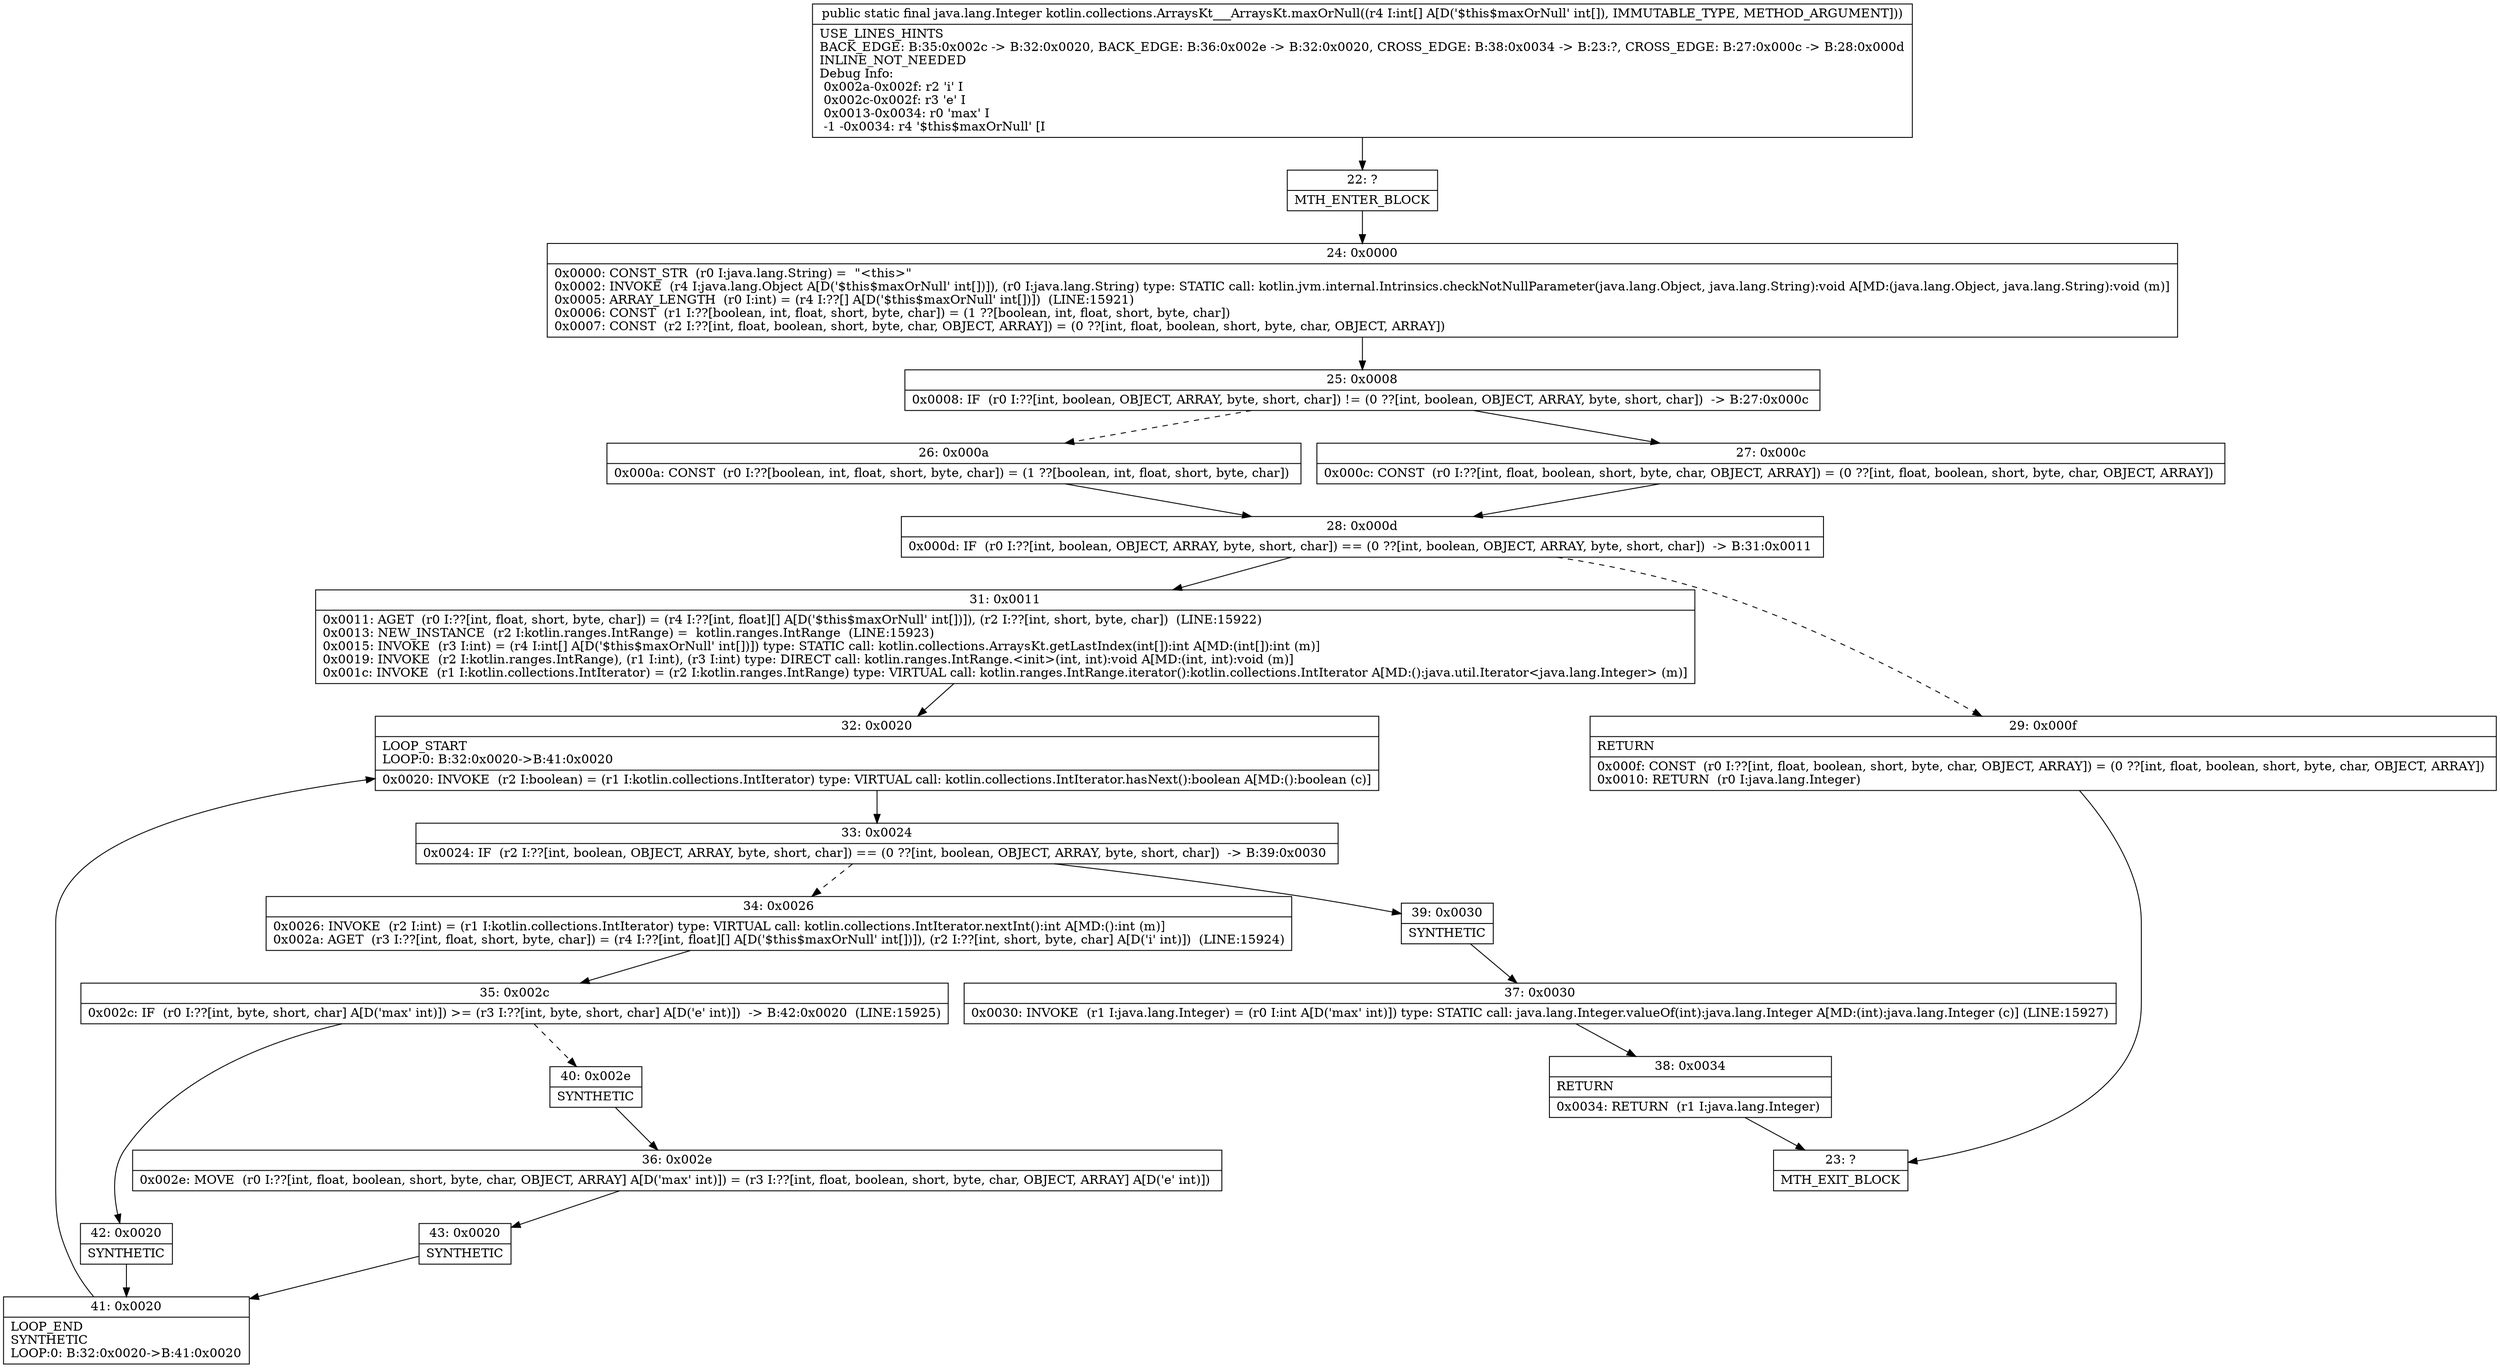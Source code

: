 digraph "CFG forkotlin.collections.ArraysKt___ArraysKt.maxOrNull([I)Ljava\/lang\/Integer;" {
Node_22 [shape=record,label="{22\:\ ?|MTH_ENTER_BLOCK\l}"];
Node_24 [shape=record,label="{24\:\ 0x0000|0x0000: CONST_STR  (r0 I:java.lang.String) =  \"\<this\>\" \l0x0002: INVOKE  (r4 I:java.lang.Object A[D('$this$maxOrNull' int[])]), (r0 I:java.lang.String) type: STATIC call: kotlin.jvm.internal.Intrinsics.checkNotNullParameter(java.lang.Object, java.lang.String):void A[MD:(java.lang.Object, java.lang.String):void (m)]\l0x0005: ARRAY_LENGTH  (r0 I:int) = (r4 I:??[] A[D('$this$maxOrNull' int[])])  (LINE:15921)\l0x0006: CONST  (r1 I:??[boolean, int, float, short, byte, char]) = (1 ??[boolean, int, float, short, byte, char]) \l0x0007: CONST  (r2 I:??[int, float, boolean, short, byte, char, OBJECT, ARRAY]) = (0 ??[int, float, boolean, short, byte, char, OBJECT, ARRAY]) \l}"];
Node_25 [shape=record,label="{25\:\ 0x0008|0x0008: IF  (r0 I:??[int, boolean, OBJECT, ARRAY, byte, short, char]) != (0 ??[int, boolean, OBJECT, ARRAY, byte, short, char])  \-\> B:27:0x000c \l}"];
Node_26 [shape=record,label="{26\:\ 0x000a|0x000a: CONST  (r0 I:??[boolean, int, float, short, byte, char]) = (1 ??[boolean, int, float, short, byte, char]) \l}"];
Node_28 [shape=record,label="{28\:\ 0x000d|0x000d: IF  (r0 I:??[int, boolean, OBJECT, ARRAY, byte, short, char]) == (0 ??[int, boolean, OBJECT, ARRAY, byte, short, char])  \-\> B:31:0x0011 \l}"];
Node_29 [shape=record,label="{29\:\ 0x000f|RETURN\l|0x000f: CONST  (r0 I:??[int, float, boolean, short, byte, char, OBJECT, ARRAY]) = (0 ??[int, float, boolean, short, byte, char, OBJECT, ARRAY]) \l0x0010: RETURN  (r0 I:java.lang.Integer) \l}"];
Node_23 [shape=record,label="{23\:\ ?|MTH_EXIT_BLOCK\l}"];
Node_31 [shape=record,label="{31\:\ 0x0011|0x0011: AGET  (r0 I:??[int, float, short, byte, char]) = (r4 I:??[int, float][] A[D('$this$maxOrNull' int[])]), (r2 I:??[int, short, byte, char])  (LINE:15922)\l0x0013: NEW_INSTANCE  (r2 I:kotlin.ranges.IntRange) =  kotlin.ranges.IntRange  (LINE:15923)\l0x0015: INVOKE  (r3 I:int) = (r4 I:int[] A[D('$this$maxOrNull' int[])]) type: STATIC call: kotlin.collections.ArraysKt.getLastIndex(int[]):int A[MD:(int[]):int (m)]\l0x0019: INVOKE  (r2 I:kotlin.ranges.IntRange), (r1 I:int), (r3 I:int) type: DIRECT call: kotlin.ranges.IntRange.\<init\>(int, int):void A[MD:(int, int):void (m)]\l0x001c: INVOKE  (r1 I:kotlin.collections.IntIterator) = (r2 I:kotlin.ranges.IntRange) type: VIRTUAL call: kotlin.ranges.IntRange.iterator():kotlin.collections.IntIterator A[MD:():java.util.Iterator\<java.lang.Integer\> (m)]\l}"];
Node_32 [shape=record,label="{32\:\ 0x0020|LOOP_START\lLOOP:0: B:32:0x0020\-\>B:41:0x0020\l|0x0020: INVOKE  (r2 I:boolean) = (r1 I:kotlin.collections.IntIterator) type: VIRTUAL call: kotlin.collections.IntIterator.hasNext():boolean A[MD:():boolean (c)]\l}"];
Node_33 [shape=record,label="{33\:\ 0x0024|0x0024: IF  (r2 I:??[int, boolean, OBJECT, ARRAY, byte, short, char]) == (0 ??[int, boolean, OBJECT, ARRAY, byte, short, char])  \-\> B:39:0x0030 \l}"];
Node_34 [shape=record,label="{34\:\ 0x0026|0x0026: INVOKE  (r2 I:int) = (r1 I:kotlin.collections.IntIterator) type: VIRTUAL call: kotlin.collections.IntIterator.nextInt():int A[MD:():int (m)]\l0x002a: AGET  (r3 I:??[int, float, short, byte, char]) = (r4 I:??[int, float][] A[D('$this$maxOrNull' int[])]), (r2 I:??[int, short, byte, char] A[D('i' int)])  (LINE:15924)\l}"];
Node_35 [shape=record,label="{35\:\ 0x002c|0x002c: IF  (r0 I:??[int, byte, short, char] A[D('max' int)]) \>= (r3 I:??[int, byte, short, char] A[D('e' int)])  \-\> B:42:0x0020  (LINE:15925)\l}"];
Node_40 [shape=record,label="{40\:\ 0x002e|SYNTHETIC\l}"];
Node_36 [shape=record,label="{36\:\ 0x002e|0x002e: MOVE  (r0 I:??[int, float, boolean, short, byte, char, OBJECT, ARRAY] A[D('max' int)]) = (r3 I:??[int, float, boolean, short, byte, char, OBJECT, ARRAY] A[D('e' int)]) \l}"];
Node_43 [shape=record,label="{43\:\ 0x0020|SYNTHETIC\l}"];
Node_41 [shape=record,label="{41\:\ 0x0020|LOOP_END\lSYNTHETIC\lLOOP:0: B:32:0x0020\-\>B:41:0x0020\l}"];
Node_42 [shape=record,label="{42\:\ 0x0020|SYNTHETIC\l}"];
Node_39 [shape=record,label="{39\:\ 0x0030|SYNTHETIC\l}"];
Node_37 [shape=record,label="{37\:\ 0x0030|0x0030: INVOKE  (r1 I:java.lang.Integer) = (r0 I:int A[D('max' int)]) type: STATIC call: java.lang.Integer.valueOf(int):java.lang.Integer A[MD:(int):java.lang.Integer (c)] (LINE:15927)\l}"];
Node_38 [shape=record,label="{38\:\ 0x0034|RETURN\l|0x0034: RETURN  (r1 I:java.lang.Integer) \l}"];
Node_27 [shape=record,label="{27\:\ 0x000c|0x000c: CONST  (r0 I:??[int, float, boolean, short, byte, char, OBJECT, ARRAY]) = (0 ??[int, float, boolean, short, byte, char, OBJECT, ARRAY]) \l}"];
MethodNode[shape=record,label="{public static final java.lang.Integer kotlin.collections.ArraysKt___ArraysKt.maxOrNull((r4 I:int[] A[D('$this$maxOrNull' int[]), IMMUTABLE_TYPE, METHOD_ARGUMENT]))  | USE_LINES_HINTS\lBACK_EDGE: B:35:0x002c \-\> B:32:0x0020, BACK_EDGE: B:36:0x002e \-\> B:32:0x0020, CROSS_EDGE: B:38:0x0034 \-\> B:23:?, CROSS_EDGE: B:27:0x000c \-\> B:28:0x000d\lINLINE_NOT_NEEDED\lDebug Info:\l  0x002a\-0x002f: r2 'i' I\l  0x002c\-0x002f: r3 'e' I\l  0x0013\-0x0034: r0 'max' I\l  \-1 \-0x0034: r4 '$this$maxOrNull' [I\l}"];
MethodNode -> Node_22;Node_22 -> Node_24;
Node_24 -> Node_25;
Node_25 -> Node_26[style=dashed];
Node_25 -> Node_27;
Node_26 -> Node_28;
Node_28 -> Node_29[style=dashed];
Node_28 -> Node_31;
Node_29 -> Node_23;
Node_31 -> Node_32;
Node_32 -> Node_33;
Node_33 -> Node_34[style=dashed];
Node_33 -> Node_39;
Node_34 -> Node_35;
Node_35 -> Node_40[style=dashed];
Node_35 -> Node_42;
Node_40 -> Node_36;
Node_36 -> Node_43;
Node_43 -> Node_41;
Node_41 -> Node_32;
Node_42 -> Node_41;
Node_39 -> Node_37;
Node_37 -> Node_38;
Node_38 -> Node_23;
Node_27 -> Node_28;
}

